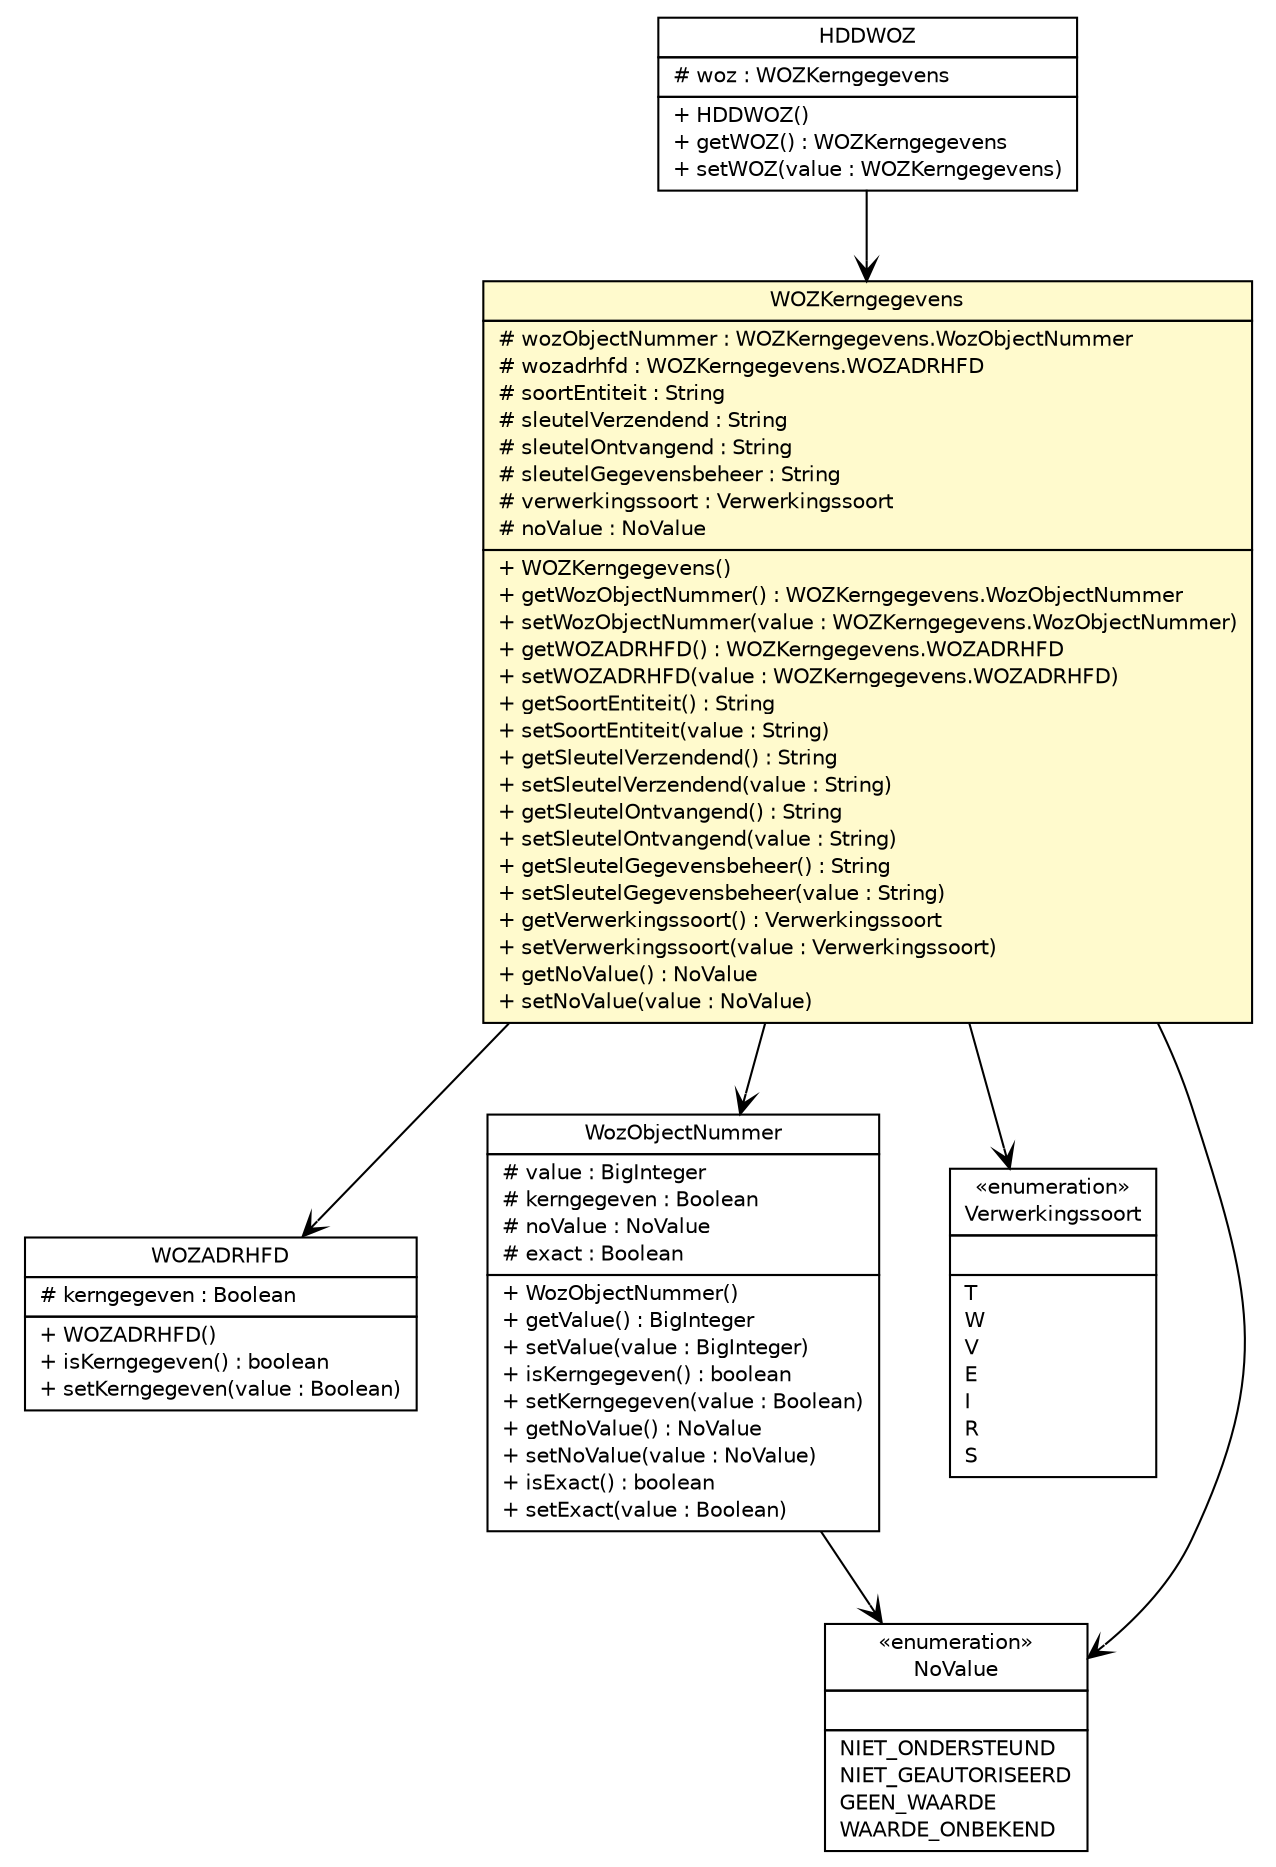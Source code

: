 #!/usr/local/bin/dot
#
# Class diagram 
# Generated by UMLGraph version R5_6-24-gf6e263 (http://www.umlgraph.org/)
#

digraph G {
	edge [fontname="Helvetica",fontsize=10,labelfontname="Helvetica",labelfontsize=10];
	node [fontname="Helvetica",fontsize=10,shape=plaintext];
	nodesep=0.25;
	ranksep=0.5;
	// nl.egem.stuf.sector.bg._0204.HHDKennisgeving.HDDWOZ
	c251385 [label=<<table title="nl.egem.stuf.sector.bg._0204.HHDKennisgeving.HDDWOZ" border="0" cellborder="1" cellspacing="0" cellpadding="2" port="p" href="./HHDKennisgeving.HDDWOZ.html">
		<tr><td><table border="0" cellspacing="0" cellpadding="1">
<tr><td align="center" balign="center"> HDDWOZ </td></tr>
		</table></td></tr>
		<tr><td><table border="0" cellspacing="0" cellpadding="1">
<tr><td align="left" balign="left"> # woz : WOZKerngegevens </td></tr>
		</table></td></tr>
		<tr><td><table border="0" cellspacing="0" cellpadding="1">
<tr><td align="left" balign="left"> + HDDWOZ() </td></tr>
<tr><td align="left" balign="left"> + getWOZ() : WOZKerngegevens </td></tr>
<tr><td align="left" balign="left"> + setWOZ(value : WOZKerngegevens) </td></tr>
		</table></td></tr>
		</table>>, URL="./HHDKennisgeving.HDDWOZ.html", fontname="Helvetica", fontcolor="black", fontsize=10.0];
	// nl.egem.stuf.sector.bg._0204.WOZKerngegevens
	c251448 [label=<<table title="nl.egem.stuf.sector.bg._0204.WOZKerngegevens" border="0" cellborder="1" cellspacing="0" cellpadding="2" port="p" bgcolor="lemonChiffon" href="./WOZKerngegevens.html">
		<tr><td><table border="0" cellspacing="0" cellpadding="1">
<tr><td align="center" balign="center"> WOZKerngegevens </td></tr>
		</table></td></tr>
		<tr><td><table border="0" cellspacing="0" cellpadding="1">
<tr><td align="left" balign="left"> # wozObjectNummer : WOZKerngegevens.WozObjectNummer </td></tr>
<tr><td align="left" balign="left"> # wozadrhfd : WOZKerngegevens.WOZADRHFD </td></tr>
<tr><td align="left" balign="left"> # soortEntiteit : String </td></tr>
<tr><td align="left" balign="left"> # sleutelVerzendend : String </td></tr>
<tr><td align="left" balign="left"> # sleutelOntvangend : String </td></tr>
<tr><td align="left" balign="left"> # sleutelGegevensbeheer : String </td></tr>
<tr><td align="left" balign="left"> # verwerkingssoort : Verwerkingssoort </td></tr>
<tr><td align="left" balign="left"> # noValue : NoValue </td></tr>
		</table></td></tr>
		<tr><td><table border="0" cellspacing="0" cellpadding="1">
<tr><td align="left" balign="left"> + WOZKerngegevens() </td></tr>
<tr><td align="left" balign="left"> + getWozObjectNummer() : WOZKerngegevens.WozObjectNummer </td></tr>
<tr><td align="left" balign="left"> + setWozObjectNummer(value : WOZKerngegevens.WozObjectNummer) </td></tr>
<tr><td align="left" balign="left"> + getWOZADRHFD() : WOZKerngegevens.WOZADRHFD </td></tr>
<tr><td align="left" balign="left"> + setWOZADRHFD(value : WOZKerngegevens.WOZADRHFD) </td></tr>
<tr><td align="left" balign="left"> + getSoortEntiteit() : String </td></tr>
<tr><td align="left" balign="left"> + setSoortEntiteit(value : String) </td></tr>
<tr><td align="left" balign="left"> + getSleutelVerzendend() : String </td></tr>
<tr><td align="left" balign="left"> + setSleutelVerzendend(value : String) </td></tr>
<tr><td align="left" balign="left"> + getSleutelOntvangend() : String </td></tr>
<tr><td align="left" balign="left"> + setSleutelOntvangend(value : String) </td></tr>
<tr><td align="left" balign="left"> + getSleutelGegevensbeheer() : String </td></tr>
<tr><td align="left" balign="left"> + setSleutelGegevensbeheer(value : String) </td></tr>
<tr><td align="left" balign="left"> + getVerwerkingssoort() : Verwerkingssoort </td></tr>
<tr><td align="left" balign="left"> + setVerwerkingssoort(value : Verwerkingssoort) </td></tr>
<tr><td align="left" balign="left"> + getNoValue() : NoValue </td></tr>
<tr><td align="left" balign="left"> + setNoValue(value : NoValue) </td></tr>
		</table></td></tr>
		</table>>, URL="./WOZKerngegevens.html", fontname="Helvetica", fontcolor="black", fontsize=10.0];
	// nl.egem.stuf.sector.bg._0204.WOZKerngegevens.WOZADRHFD
	c251449 [label=<<table title="nl.egem.stuf.sector.bg._0204.WOZKerngegevens.WOZADRHFD" border="0" cellborder="1" cellspacing="0" cellpadding="2" port="p" href="./WOZKerngegevens.WOZADRHFD.html">
		<tr><td><table border="0" cellspacing="0" cellpadding="1">
<tr><td align="center" balign="center"> WOZADRHFD </td></tr>
		</table></td></tr>
		<tr><td><table border="0" cellspacing="0" cellpadding="1">
<tr><td align="left" balign="left"> # kerngegeven : Boolean </td></tr>
		</table></td></tr>
		<tr><td><table border="0" cellspacing="0" cellpadding="1">
<tr><td align="left" balign="left"> + WOZADRHFD() </td></tr>
<tr><td align="left" balign="left"> + isKerngegeven() : boolean </td></tr>
<tr><td align="left" balign="left"> + setKerngegeven(value : Boolean) </td></tr>
		</table></td></tr>
		</table>>, URL="./WOZKerngegevens.WOZADRHFD.html", fontname="Helvetica", fontcolor="black", fontsize=10.0];
	// nl.egem.stuf.sector.bg._0204.WOZKerngegevens.WozObjectNummer
	c251450 [label=<<table title="nl.egem.stuf.sector.bg._0204.WOZKerngegevens.WozObjectNummer" border="0" cellborder="1" cellspacing="0" cellpadding="2" port="p" href="./WOZKerngegevens.WozObjectNummer.html">
		<tr><td><table border="0" cellspacing="0" cellpadding="1">
<tr><td align="center" balign="center"> WozObjectNummer </td></tr>
		</table></td></tr>
		<tr><td><table border="0" cellspacing="0" cellpadding="1">
<tr><td align="left" balign="left"> # value : BigInteger </td></tr>
<tr><td align="left" balign="left"> # kerngegeven : Boolean </td></tr>
<tr><td align="left" balign="left"> # noValue : NoValue </td></tr>
<tr><td align="left" balign="left"> # exact : Boolean </td></tr>
		</table></td></tr>
		<tr><td><table border="0" cellspacing="0" cellpadding="1">
<tr><td align="left" balign="left"> + WozObjectNummer() </td></tr>
<tr><td align="left" balign="left"> + getValue() : BigInteger </td></tr>
<tr><td align="left" balign="left"> + setValue(value : BigInteger) </td></tr>
<tr><td align="left" balign="left"> + isKerngegeven() : boolean </td></tr>
<tr><td align="left" balign="left"> + setKerngegeven(value : Boolean) </td></tr>
<tr><td align="left" balign="left"> + getNoValue() : NoValue </td></tr>
<tr><td align="left" balign="left"> + setNoValue(value : NoValue) </td></tr>
<tr><td align="left" balign="left"> + isExact() : boolean </td></tr>
<tr><td align="left" balign="left"> + setExact(value : Boolean) </td></tr>
		</table></td></tr>
		</table>>, URL="./WOZKerngegevens.WozObjectNummer.html", fontname="Helvetica", fontcolor="black", fontsize=10.0];
	// nl.egem.stuf.stuf0204.Verwerkingssoort
	c251479 [label=<<table title="nl.egem.stuf.stuf0204.Verwerkingssoort" border="0" cellborder="1" cellspacing="0" cellpadding="2" port="p" href="../../../stuf0204/Verwerkingssoort.html">
		<tr><td><table border="0" cellspacing="0" cellpadding="1">
<tr><td align="center" balign="center"> &#171;enumeration&#187; </td></tr>
<tr><td align="center" balign="center"> Verwerkingssoort </td></tr>
		</table></td></tr>
		<tr><td><table border="0" cellspacing="0" cellpadding="1">
<tr><td align="left" balign="left">  </td></tr>
		</table></td></tr>
		<tr><td><table border="0" cellspacing="0" cellpadding="1">
<tr><td align="left" balign="left"> T </td></tr>
<tr><td align="left" balign="left"> W </td></tr>
<tr><td align="left" balign="left"> V </td></tr>
<tr><td align="left" balign="left"> E </td></tr>
<tr><td align="left" balign="left"> I </td></tr>
<tr><td align="left" balign="left"> R </td></tr>
<tr><td align="left" balign="left"> S </td></tr>
		</table></td></tr>
		</table>>, URL="../../../stuf0204/Verwerkingssoort.html", fontname="Helvetica", fontcolor="black", fontsize=10.0];
	// nl.egem.stuf.stuf0204.NoValue
	c251489 [label=<<table title="nl.egem.stuf.stuf0204.NoValue" border="0" cellborder="1" cellspacing="0" cellpadding="2" port="p" href="../../../stuf0204/NoValue.html">
		<tr><td><table border="0" cellspacing="0" cellpadding="1">
<tr><td align="center" balign="center"> &#171;enumeration&#187; </td></tr>
<tr><td align="center" balign="center"> NoValue </td></tr>
		</table></td></tr>
		<tr><td><table border="0" cellspacing="0" cellpadding="1">
<tr><td align="left" balign="left">  </td></tr>
		</table></td></tr>
		<tr><td><table border="0" cellspacing="0" cellpadding="1">
<tr><td align="left" balign="left"> NIET_ONDERSTEUND </td></tr>
<tr><td align="left" balign="left"> NIET_GEAUTORISEERD </td></tr>
<tr><td align="left" balign="left"> GEEN_WAARDE </td></tr>
<tr><td align="left" balign="left"> WAARDE_ONBEKEND </td></tr>
		</table></td></tr>
		</table>>, URL="../../../stuf0204/NoValue.html", fontname="Helvetica", fontcolor="black", fontsize=10.0];
	// nl.egem.stuf.sector.bg._0204.HHDKennisgeving.HDDWOZ NAVASSOC nl.egem.stuf.sector.bg._0204.WOZKerngegevens
	c251385:p -> c251448:p [taillabel="", label="", headlabel="", fontname="Helvetica", fontcolor="black", fontsize=10.0, color="black", arrowhead=open];
	// nl.egem.stuf.sector.bg._0204.WOZKerngegevens NAVASSOC nl.egem.stuf.sector.bg._0204.WOZKerngegevens.WozObjectNummer
	c251448:p -> c251450:p [taillabel="", label="", headlabel="", fontname="Helvetica", fontcolor="black", fontsize=10.0, color="black", arrowhead=open];
	// nl.egem.stuf.sector.bg._0204.WOZKerngegevens NAVASSOC nl.egem.stuf.sector.bg._0204.WOZKerngegevens.WOZADRHFD
	c251448:p -> c251449:p [taillabel="", label="", headlabel="", fontname="Helvetica", fontcolor="black", fontsize=10.0, color="black", arrowhead=open];
	// nl.egem.stuf.sector.bg._0204.WOZKerngegevens NAVASSOC nl.egem.stuf.stuf0204.Verwerkingssoort
	c251448:p -> c251479:p [taillabel="", label="", headlabel="", fontname="Helvetica", fontcolor="black", fontsize=10.0, color="black", arrowhead=open];
	// nl.egem.stuf.sector.bg._0204.WOZKerngegevens NAVASSOC nl.egem.stuf.stuf0204.NoValue
	c251448:p -> c251489:p [taillabel="", label="", headlabel="", fontname="Helvetica", fontcolor="black", fontsize=10.0, color="black", arrowhead=open];
	// nl.egem.stuf.sector.bg._0204.WOZKerngegevens.WozObjectNummer NAVASSOC nl.egem.stuf.stuf0204.NoValue
	c251450:p -> c251489:p [taillabel="", label="", headlabel="", fontname="Helvetica", fontcolor="black", fontsize=10.0, color="black", arrowhead=open];
}

